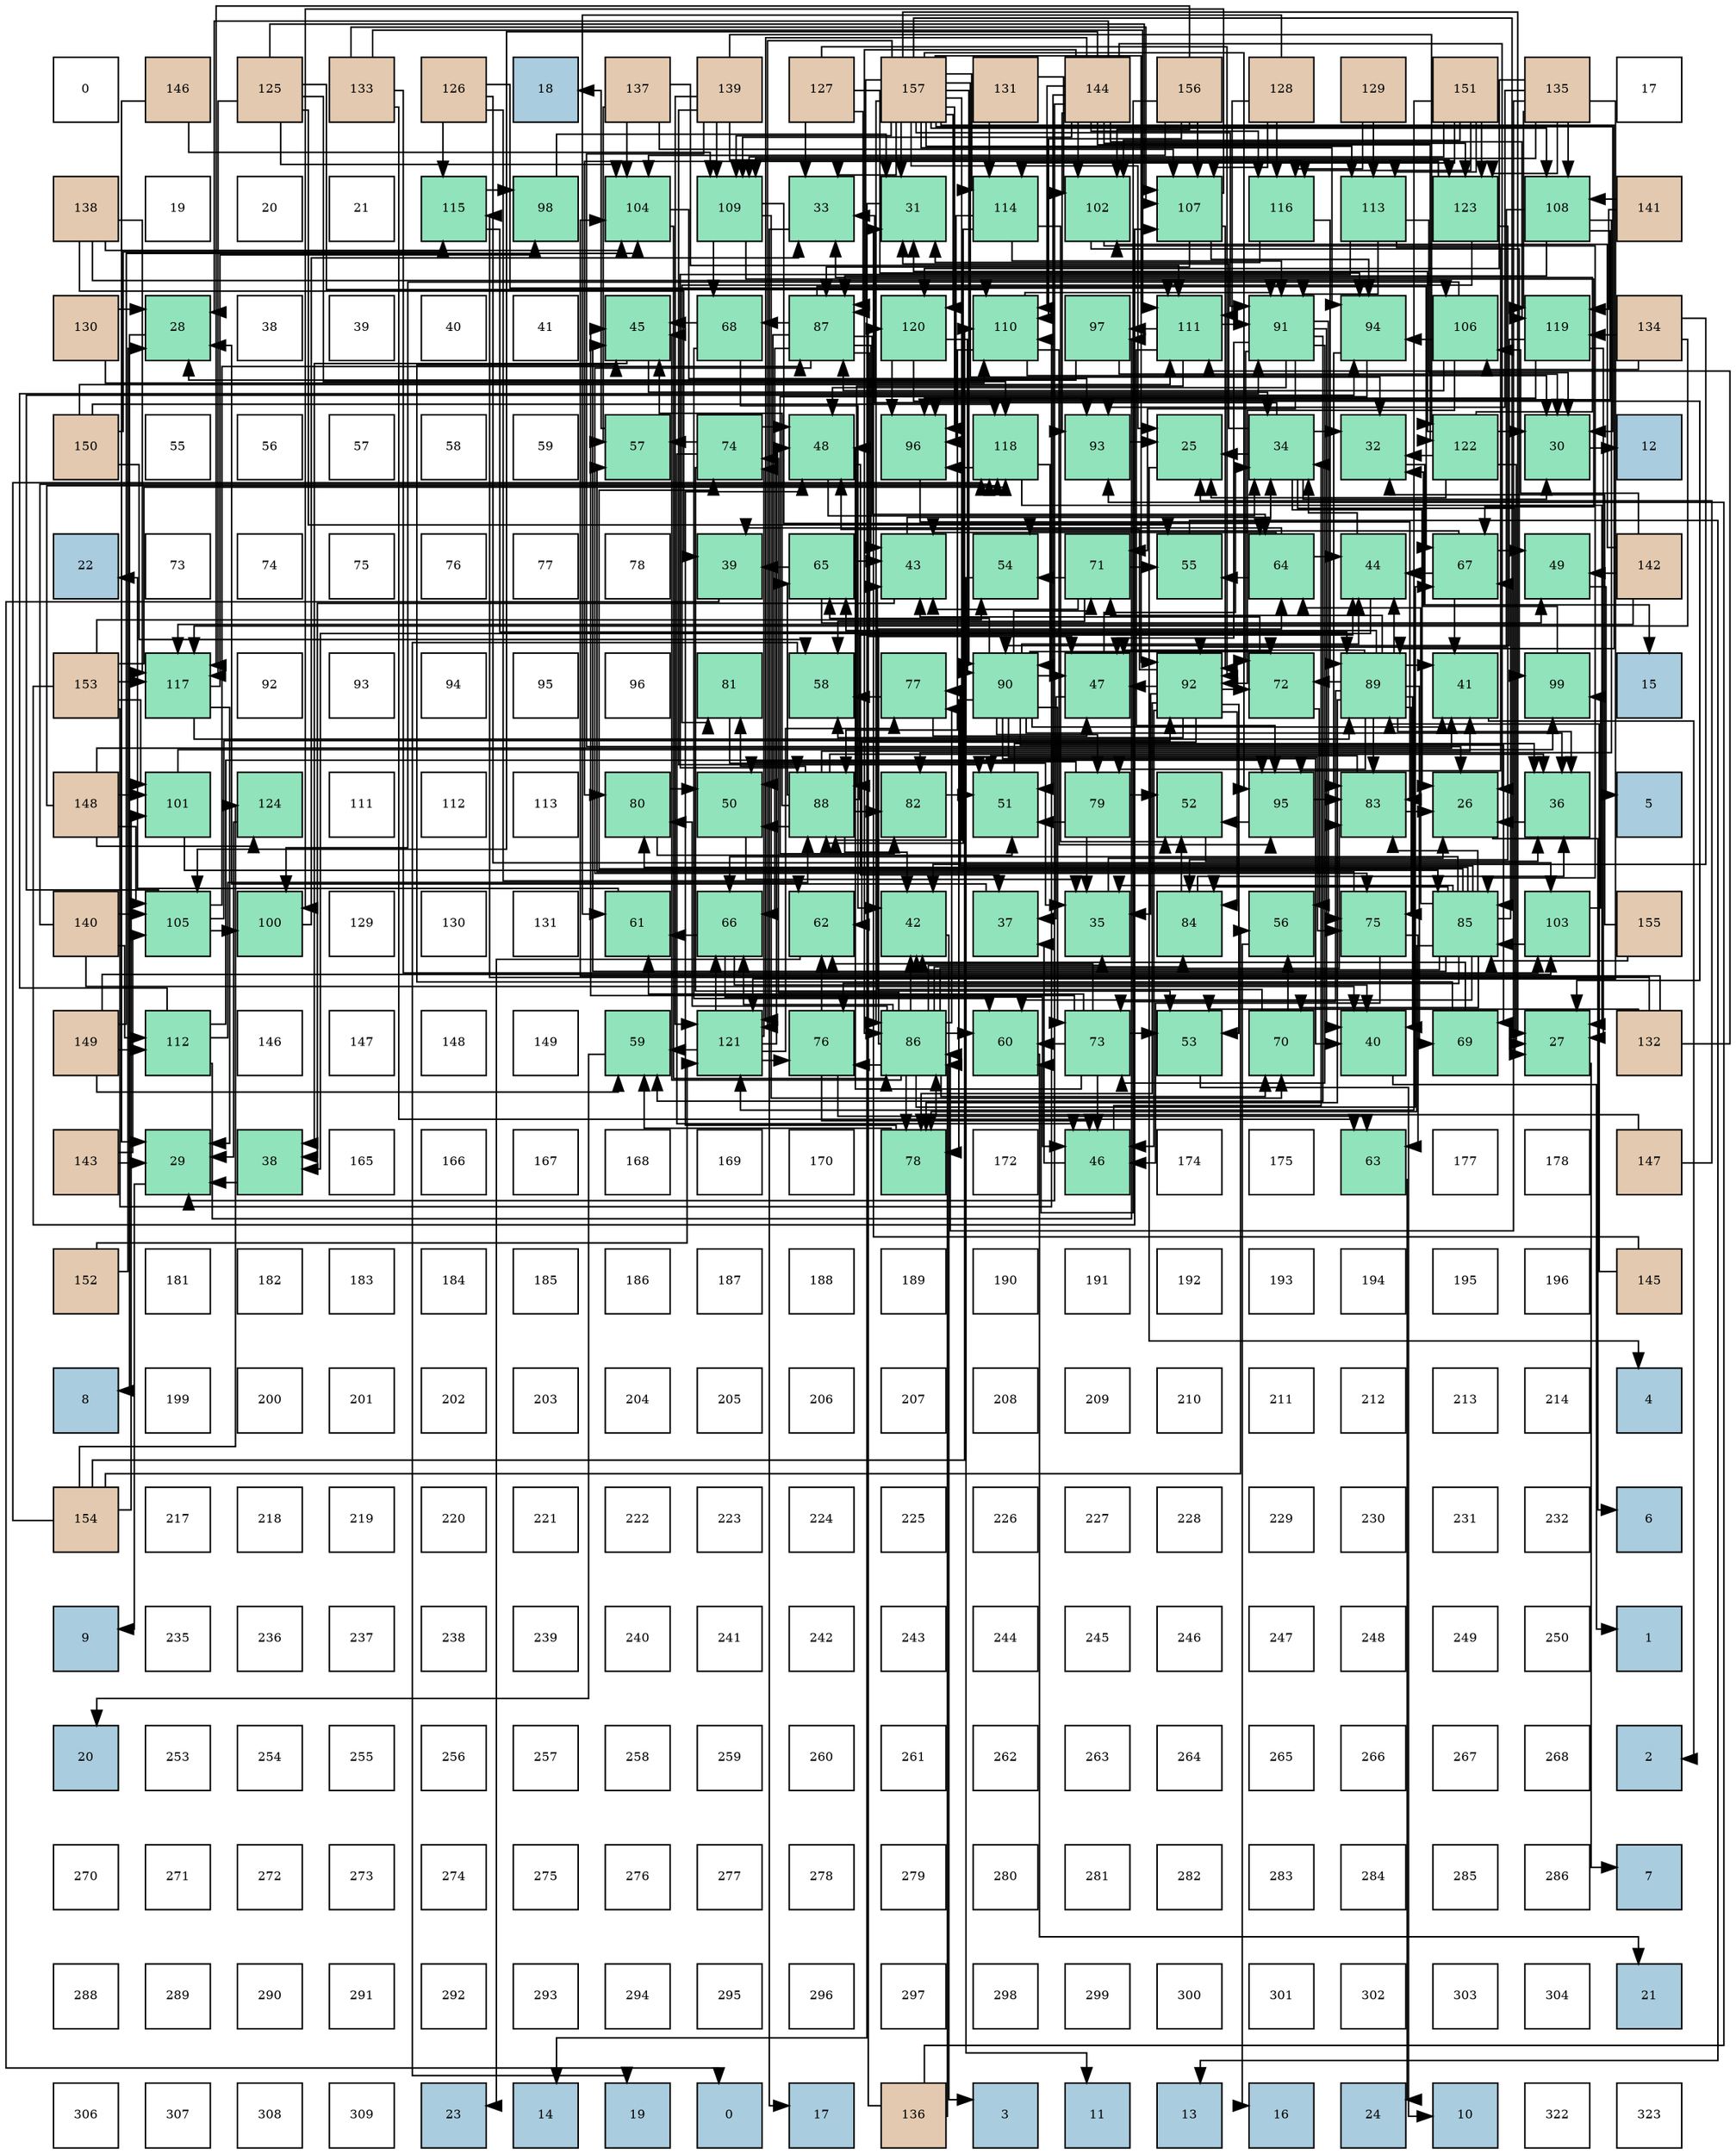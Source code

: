 digraph layout{
 rankdir=TB;
 splines=ortho;
 node [style=filled shape=square fixedsize=true width=0.6];
0[label="0", fontsize=8, fillcolor="#ffffff"];
1[label="146", fontsize=8, fillcolor="#e3c9af"];
2[label="125", fontsize=8, fillcolor="#e3c9af"];
3[label="133", fontsize=8, fillcolor="#e3c9af"];
4[label="126", fontsize=8, fillcolor="#e3c9af"];
5[label="18", fontsize=8, fillcolor="#a9ccde"];
6[label="137", fontsize=8, fillcolor="#e3c9af"];
7[label="139", fontsize=8, fillcolor="#e3c9af"];
8[label="127", fontsize=8, fillcolor="#e3c9af"];
9[label="157", fontsize=8, fillcolor="#e3c9af"];
10[label="131", fontsize=8, fillcolor="#e3c9af"];
11[label="144", fontsize=8, fillcolor="#e3c9af"];
12[label="156", fontsize=8, fillcolor="#e3c9af"];
13[label="128", fontsize=8, fillcolor="#e3c9af"];
14[label="129", fontsize=8, fillcolor="#e3c9af"];
15[label="151", fontsize=8, fillcolor="#e3c9af"];
16[label="135", fontsize=8, fillcolor="#e3c9af"];
17[label="17", fontsize=8, fillcolor="#ffffff"];
18[label="138", fontsize=8, fillcolor="#e3c9af"];
19[label="19", fontsize=8, fillcolor="#ffffff"];
20[label="20", fontsize=8, fillcolor="#ffffff"];
21[label="21", fontsize=8, fillcolor="#ffffff"];
22[label="115", fontsize=8, fillcolor="#91e3bb"];
23[label="98", fontsize=8, fillcolor="#91e3bb"];
24[label="104", fontsize=8, fillcolor="#91e3bb"];
25[label="109", fontsize=8, fillcolor="#91e3bb"];
26[label="33", fontsize=8, fillcolor="#91e3bb"];
27[label="31", fontsize=8, fillcolor="#91e3bb"];
28[label="114", fontsize=8, fillcolor="#91e3bb"];
29[label="102", fontsize=8, fillcolor="#91e3bb"];
30[label="107", fontsize=8, fillcolor="#91e3bb"];
31[label="116", fontsize=8, fillcolor="#91e3bb"];
32[label="113", fontsize=8, fillcolor="#91e3bb"];
33[label="123", fontsize=8, fillcolor="#91e3bb"];
34[label="108", fontsize=8, fillcolor="#91e3bb"];
35[label="141", fontsize=8, fillcolor="#e3c9af"];
36[label="130", fontsize=8, fillcolor="#e3c9af"];
37[label="28", fontsize=8, fillcolor="#91e3bb"];
38[label="38", fontsize=8, fillcolor="#ffffff"];
39[label="39", fontsize=8, fillcolor="#ffffff"];
40[label="40", fontsize=8, fillcolor="#ffffff"];
41[label="41", fontsize=8, fillcolor="#ffffff"];
42[label="45", fontsize=8, fillcolor="#91e3bb"];
43[label="68", fontsize=8, fillcolor="#91e3bb"];
44[label="87", fontsize=8, fillcolor="#91e3bb"];
45[label="120", fontsize=8, fillcolor="#91e3bb"];
46[label="110", fontsize=8, fillcolor="#91e3bb"];
47[label="97", fontsize=8, fillcolor="#91e3bb"];
48[label="111", fontsize=8, fillcolor="#91e3bb"];
49[label="91", fontsize=8, fillcolor="#91e3bb"];
50[label="94", fontsize=8, fillcolor="#91e3bb"];
51[label="106", fontsize=8, fillcolor="#91e3bb"];
52[label="119", fontsize=8, fillcolor="#91e3bb"];
53[label="134", fontsize=8, fillcolor="#e3c9af"];
54[label="150", fontsize=8, fillcolor="#e3c9af"];
55[label="55", fontsize=8, fillcolor="#ffffff"];
56[label="56", fontsize=8, fillcolor="#ffffff"];
57[label="57", fontsize=8, fillcolor="#ffffff"];
58[label="58", fontsize=8, fillcolor="#ffffff"];
59[label="59", fontsize=8, fillcolor="#ffffff"];
60[label="57", fontsize=8, fillcolor="#91e3bb"];
61[label="74", fontsize=8, fillcolor="#91e3bb"];
62[label="48", fontsize=8, fillcolor="#91e3bb"];
63[label="96", fontsize=8, fillcolor="#91e3bb"];
64[label="118", fontsize=8, fillcolor="#91e3bb"];
65[label="93", fontsize=8, fillcolor="#91e3bb"];
66[label="25", fontsize=8, fillcolor="#91e3bb"];
67[label="34", fontsize=8, fillcolor="#91e3bb"];
68[label="32", fontsize=8, fillcolor="#91e3bb"];
69[label="122", fontsize=8, fillcolor="#91e3bb"];
70[label="30", fontsize=8, fillcolor="#91e3bb"];
71[label="12", fontsize=8, fillcolor="#a9ccde"];
72[label="22", fontsize=8, fillcolor="#a9ccde"];
73[label="73", fontsize=8, fillcolor="#ffffff"];
74[label="74", fontsize=8, fillcolor="#ffffff"];
75[label="75", fontsize=8, fillcolor="#ffffff"];
76[label="76", fontsize=8, fillcolor="#ffffff"];
77[label="77", fontsize=8, fillcolor="#ffffff"];
78[label="78", fontsize=8, fillcolor="#ffffff"];
79[label="39", fontsize=8, fillcolor="#91e3bb"];
80[label="65", fontsize=8, fillcolor="#91e3bb"];
81[label="43", fontsize=8, fillcolor="#91e3bb"];
82[label="54", fontsize=8, fillcolor="#91e3bb"];
83[label="71", fontsize=8, fillcolor="#91e3bb"];
84[label="55", fontsize=8, fillcolor="#91e3bb"];
85[label="64", fontsize=8, fillcolor="#91e3bb"];
86[label="44", fontsize=8, fillcolor="#91e3bb"];
87[label="67", fontsize=8, fillcolor="#91e3bb"];
88[label="49", fontsize=8, fillcolor="#91e3bb"];
89[label="142", fontsize=8, fillcolor="#e3c9af"];
90[label="153", fontsize=8, fillcolor="#e3c9af"];
91[label="117", fontsize=8, fillcolor="#91e3bb"];
92[label="92", fontsize=8, fillcolor="#ffffff"];
93[label="93", fontsize=8, fillcolor="#ffffff"];
94[label="94", fontsize=8, fillcolor="#ffffff"];
95[label="95", fontsize=8, fillcolor="#ffffff"];
96[label="96", fontsize=8, fillcolor="#ffffff"];
97[label="81", fontsize=8, fillcolor="#91e3bb"];
98[label="58", fontsize=8, fillcolor="#91e3bb"];
99[label="77", fontsize=8, fillcolor="#91e3bb"];
100[label="90", fontsize=8, fillcolor="#91e3bb"];
101[label="47", fontsize=8, fillcolor="#91e3bb"];
102[label="92", fontsize=8, fillcolor="#91e3bb"];
103[label="72", fontsize=8, fillcolor="#91e3bb"];
104[label="89", fontsize=8, fillcolor="#91e3bb"];
105[label="41", fontsize=8, fillcolor="#91e3bb"];
106[label="99", fontsize=8, fillcolor="#91e3bb"];
107[label="15", fontsize=8, fillcolor="#a9ccde"];
108[label="148", fontsize=8, fillcolor="#e3c9af"];
109[label="101", fontsize=8, fillcolor="#91e3bb"];
110[label="124", fontsize=8, fillcolor="#91e3bb"];
111[label="111", fontsize=8, fillcolor="#ffffff"];
112[label="112", fontsize=8, fillcolor="#ffffff"];
113[label="113", fontsize=8, fillcolor="#ffffff"];
114[label="80", fontsize=8, fillcolor="#91e3bb"];
115[label="50", fontsize=8, fillcolor="#91e3bb"];
116[label="88", fontsize=8, fillcolor="#91e3bb"];
117[label="82", fontsize=8, fillcolor="#91e3bb"];
118[label="51", fontsize=8, fillcolor="#91e3bb"];
119[label="79", fontsize=8, fillcolor="#91e3bb"];
120[label="52", fontsize=8, fillcolor="#91e3bb"];
121[label="95", fontsize=8, fillcolor="#91e3bb"];
122[label="83", fontsize=8, fillcolor="#91e3bb"];
123[label="26", fontsize=8, fillcolor="#91e3bb"];
124[label="36", fontsize=8, fillcolor="#91e3bb"];
125[label="5", fontsize=8, fillcolor="#a9ccde"];
126[label="140", fontsize=8, fillcolor="#e3c9af"];
127[label="105", fontsize=8, fillcolor="#91e3bb"];
128[label="100", fontsize=8, fillcolor="#91e3bb"];
129[label="129", fontsize=8, fillcolor="#ffffff"];
130[label="130", fontsize=8, fillcolor="#ffffff"];
131[label="131", fontsize=8, fillcolor="#ffffff"];
132[label="61", fontsize=8, fillcolor="#91e3bb"];
133[label="66", fontsize=8, fillcolor="#91e3bb"];
134[label="62", fontsize=8, fillcolor="#91e3bb"];
135[label="42", fontsize=8, fillcolor="#91e3bb"];
136[label="37", fontsize=8, fillcolor="#91e3bb"];
137[label="35", fontsize=8, fillcolor="#91e3bb"];
138[label="84", fontsize=8, fillcolor="#91e3bb"];
139[label="56", fontsize=8, fillcolor="#91e3bb"];
140[label="75", fontsize=8, fillcolor="#91e3bb"];
141[label="85", fontsize=8, fillcolor="#91e3bb"];
142[label="103", fontsize=8, fillcolor="#91e3bb"];
143[label="155", fontsize=8, fillcolor="#e3c9af"];
144[label="149", fontsize=8, fillcolor="#e3c9af"];
145[label="112", fontsize=8, fillcolor="#91e3bb"];
146[label="146", fontsize=8, fillcolor="#ffffff"];
147[label="147", fontsize=8, fillcolor="#ffffff"];
148[label="148", fontsize=8, fillcolor="#ffffff"];
149[label="149", fontsize=8, fillcolor="#ffffff"];
150[label="59", fontsize=8, fillcolor="#91e3bb"];
151[label="121", fontsize=8, fillcolor="#91e3bb"];
152[label="76", fontsize=8, fillcolor="#91e3bb"];
153[label="86", fontsize=8, fillcolor="#91e3bb"];
154[label="60", fontsize=8, fillcolor="#91e3bb"];
155[label="73", fontsize=8, fillcolor="#91e3bb"];
156[label="53", fontsize=8, fillcolor="#91e3bb"];
157[label="70", fontsize=8, fillcolor="#91e3bb"];
158[label="40", fontsize=8, fillcolor="#91e3bb"];
159[label="69", fontsize=8, fillcolor="#91e3bb"];
160[label="27", fontsize=8, fillcolor="#91e3bb"];
161[label="132", fontsize=8, fillcolor="#e3c9af"];
162[label="143", fontsize=8, fillcolor="#e3c9af"];
163[label="29", fontsize=8, fillcolor="#91e3bb"];
164[label="38", fontsize=8, fillcolor="#91e3bb"];
165[label="165", fontsize=8, fillcolor="#ffffff"];
166[label="166", fontsize=8, fillcolor="#ffffff"];
167[label="167", fontsize=8, fillcolor="#ffffff"];
168[label="168", fontsize=8, fillcolor="#ffffff"];
169[label="169", fontsize=8, fillcolor="#ffffff"];
170[label="170", fontsize=8, fillcolor="#ffffff"];
171[label="78", fontsize=8, fillcolor="#91e3bb"];
172[label="172", fontsize=8, fillcolor="#ffffff"];
173[label="46", fontsize=8, fillcolor="#91e3bb"];
174[label="174", fontsize=8, fillcolor="#ffffff"];
175[label="175", fontsize=8, fillcolor="#ffffff"];
176[label="63", fontsize=8, fillcolor="#91e3bb"];
177[label="177", fontsize=8, fillcolor="#ffffff"];
178[label="178", fontsize=8, fillcolor="#ffffff"];
179[label="147", fontsize=8, fillcolor="#e3c9af"];
180[label="152", fontsize=8, fillcolor="#e3c9af"];
181[label="181", fontsize=8, fillcolor="#ffffff"];
182[label="182", fontsize=8, fillcolor="#ffffff"];
183[label="183", fontsize=8, fillcolor="#ffffff"];
184[label="184", fontsize=8, fillcolor="#ffffff"];
185[label="185", fontsize=8, fillcolor="#ffffff"];
186[label="186", fontsize=8, fillcolor="#ffffff"];
187[label="187", fontsize=8, fillcolor="#ffffff"];
188[label="188", fontsize=8, fillcolor="#ffffff"];
189[label="189", fontsize=8, fillcolor="#ffffff"];
190[label="190", fontsize=8, fillcolor="#ffffff"];
191[label="191", fontsize=8, fillcolor="#ffffff"];
192[label="192", fontsize=8, fillcolor="#ffffff"];
193[label="193", fontsize=8, fillcolor="#ffffff"];
194[label="194", fontsize=8, fillcolor="#ffffff"];
195[label="195", fontsize=8, fillcolor="#ffffff"];
196[label="196", fontsize=8, fillcolor="#ffffff"];
197[label="145", fontsize=8, fillcolor="#e3c9af"];
198[label="8", fontsize=8, fillcolor="#a9ccde"];
199[label="199", fontsize=8, fillcolor="#ffffff"];
200[label="200", fontsize=8, fillcolor="#ffffff"];
201[label="201", fontsize=8, fillcolor="#ffffff"];
202[label="202", fontsize=8, fillcolor="#ffffff"];
203[label="203", fontsize=8, fillcolor="#ffffff"];
204[label="204", fontsize=8, fillcolor="#ffffff"];
205[label="205", fontsize=8, fillcolor="#ffffff"];
206[label="206", fontsize=8, fillcolor="#ffffff"];
207[label="207", fontsize=8, fillcolor="#ffffff"];
208[label="208", fontsize=8, fillcolor="#ffffff"];
209[label="209", fontsize=8, fillcolor="#ffffff"];
210[label="210", fontsize=8, fillcolor="#ffffff"];
211[label="211", fontsize=8, fillcolor="#ffffff"];
212[label="212", fontsize=8, fillcolor="#ffffff"];
213[label="213", fontsize=8, fillcolor="#ffffff"];
214[label="214", fontsize=8, fillcolor="#ffffff"];
215[label="4", fontsize=8, fillcolor="#a9ccde"];
216[label="154", fontsize=8, fillcolor="#e3c9af"];
217[label="217", fontsize=8, fillcolor="#ffffff"];
218[label="218", fontsize=8, fillcolor="#ffffff"];
219[label="219", fontsize=8, fillcolor="#ffffff"];
220[label="220", fontsize=8, fillcolor="#ffffff"];
221[label="221", fontsize=8, fillcolor="#ffffff"];
222[label="222", fontsize=8, fillcolor="#ffffff"];
223[label="223", fontsize=8, fillcolor="#ffffff"];
224[label="224", fontsize=8, fillcolor="#ffffff"];
225[label="225", fontsize=8, fillcolor="#ffffff"];
226[label="226", fontsize=8, fillcolor="#ffffff"];
227[label="227", fontsize=8, fillcolor="#ffffff"];
228[label="228", fontsize=8, fillcolor="#ffffff"];
229[label="229", fontsize=8, fillcolor="#ffffff"];
230[label="230", fontsize=8, fillcolor="#ffffff"];
231[label="231", fontsize=8, fillcolor="#ffffff"];
232[label="232", fontsize=8, fillcolor="#ffffff"];
233[label="6", fontsize=8, fillcolor="#a9ccde"];
234[label="9", fontsize=8, fillcolor="#a9ccde"];
235[label="235", fontsize=8, fillcolor="#ffffff"];
236[label="236", fontsize=8, fillcolor="#ffffff"];
237[label="237", fontsize=8, fillcolor="#ffffff"];
238[label="238", fontsize=8, fillcolor="#ffffff"];
239[label="239", fontsize=8, fillcolor="#ffffff"];
240[label="240", fontsize=8, fillcolor="#ffffff"];
241[label="241", fontsize=8, fillcolor="#ffffff"];
242[label="242", fontsize=8, fillcolor="#ffffff"];
243[label="243", fontsize=8, fillcolor="#ffffff"];
244[label="244", fontsize=8, fillcolor="#ffffff"];
245[label="245", fontsize=8, fillcolor="#ffffff"];
246[label="246", fontsize=8, fillcolor="#ffffff"];
247[label="247", fontsize=8, fillcolor="#ffffff"];
248[label="248", fontsize=8, fillcolor="#ffffff"];
249[label="249", fontsize=8, fillcolor="#ffffff"];
250[label="250", fontsize=8, fillcolor="#ffffff"];
251[label="1", fontsize=8, fillcolor="#a9ccde"];
252[label="20", fontsize=8, fillcolor="#a9ccde"];
253[label="253", fontsize=8, fillcolor="#ffffff"];
254[label="254", fontsize=8, fillcolor="#ffffff"];
255[label="255", fontsize=8, fillcolor="#ffffff"];
256[label="256", fontsize=8, fillcolor="#ffffff"];
257[label="257", fontsize=8, fillcolor="#ffffff"];
258[label="258", fontsize=8, fillcolor="#ffffff"];
259[label="259", fontsize=8, fillcolor="#ffffff"];
260[label="260", fontsize=8, fillcolor="#ffffff"];
261[label="261", fontsize=8, fillcolor="#ffffff"];
262[label="262", fontsize=8, fillcolor="#ffffff"];
263[label="263", fontsize=8, fillcolor="#ffffff"];
264[label="264", fontsize=8, fillcolor="#ffffff"];
265[label="265", fontsize=8, fillcolor="#ffffff"];
266[label="266", fontsize=8, fillcolor="#ffffff"];
267[label="267", fontsize=8, fillcolor="#ffffff"];
268[label="268", fontsize=8, fillcolor="#ffffff"];
269[label="2", fontsize=8, fillcolor="#a9ccde"];
270[label="270", fontsize=8, fillcolor="#ffffff"];
271[label="271", fontsize=8, fillcolor="#ffffff"];
272[label="272", fontsize=8, fillcolor="#ffffff"];
273[label="273", fontsize=8, fillcolor="#ffffff"];
274[label="274", fontsize=8, fillcolor="#ffffff"];
275[label="275", fontsize=8, fillcolor="#ffffff"];
276[label="276", fontsize=8, fillcolor="#ffffff"];
277[label="277", fontsize=8, fillcolor="#ffffff"];
278[label="278", fontsize=8, fillcolor="#ffffff"];
279[label="279", fontsize=8, fillcolor="#ffffff"];
280[label="280", fontsize=8, fillcolor="#ffffff"];
281[label="281", fontsize=8, fillcolor="#ffffff"];
282[label="282", fontsize=8, fillcolor="#ffffff"];
283[label="283", fontsize=8, fillcolor="#ffffff"];
284[label="284", fontsize=8, fillcolor="#ffffff"];
285[label="285", fontsize=8, fillcolor="#ffffff"];
286[label="286", fontsize=8, fillcolor="#ffffff"];
287[label="7", fontsize=8, fillcolor="#a9ccde"];
288[label="288", fontsize=8, fillcolor="#ffffff"];
289[label="289", fontsize=8, fillcolor="#ffffff"];
290[label="290", fontsize=8, fillcolor="#ffffff"];
291[label="291", fontsize=8, fillcolor="#ffffff"];
292[label="292", fontsize=8, fillcolor="#ffffff"];
293[label="293", fontsize=8, fillcolor="#ffffff"];
294[label="294", fontsize=8, fillcolor="#ffffff"];
295[label="295", fontsize=8, fillcolor="#ffffff"];
296[label="296", fontsize=8, fillcolor="#ffffff"];
297[label="297", fontsize=8, fillcolor="#ffffff"];
298[label="298", fontsize=8, fillcolor="#ffffff"];
299[label="299", fontsize=8, fillcolor="#ffffff"];
300[label="300", fontsize=8, fillcolor="#ffffff"];
301[label="301", fontsize=8, fillcolor="#ffffff"];
302[label="302", fontsize=8, fillcolor="#ffffff"];
303[label="303", fontsize=8, fillcolor="#ffffff"];
304[label="304", fontsize=8, fillcolor="#ffffff"];
305[label="21", fontsize=8, fillcolor="#a9ccde"];
306[label="306", fontsize=8, fillcolor="#ffffff"];
307[label="307", fontsize=8, fillcolor="#ffffff"];
308[label="308", fontsize=8, fillcolor="#ffffff"];
309[label="309", fontsize=8, fillcolor="#ffffff"];
310[label="23", fontsize=8, fillcolor="#a9ccde"];
311[label="14", fontsize=8, fillcolor="#a9ccde"];
312[label="19", fontsize=8, fillcolor="#a9ccde"];
313[label="0", fontsize=8, fillcolor="#a9ccde"];
314[label="17", fontsize=8, fillcolor="#a9ccde"];
315[label="136", fontsize=8, fillcolor="#e3c9af"];
316[label="3", fontsize=8, fillcolor="#a9ccde"];
317[label="11", fontsize=8, fillcolor="#a9ccde"];
318[label="13", fontsize=8, fillcolor="#a9ccde"];
319[label="16", fontsize=8, fillcolor="#a9ccde"];
320[label="24", fontsize=8, fillcolor="#a9ccde"];
321[label="10", fontsize=8, fillcolor="#a9ccde"];
322[label="322", fontsize=8, fillcolor="#ffffff"];
323[label="323", fontsize=8, fillcolor="#ffffff"];
edge [constraint=false, style=vis];66 -> 215;
123 -> 233;
160 -> 287;
37 -> 198;
163 -> 234;
70 -> 71;
27 -> 311;
68 -> 107;
26 -> 314;
67 -> 66;
67 -> 123;
67 -> 160;
67 -> 70;
67 -> 27;
67 -> 68;
67 -> 26;
137 -> 123;
124 -> 123;
136 -> 37;
164 -> 163;
79 -> 313;
158 -> 251;
105 -> 269;
135 -> 316;
81 -> 67;
81 -> 164;
86 -> 67;
86 -> 164;
42 -> 67;
42 -> 164;
173 -> 67;
173 -> 136;
101 -> 67;
101 -> 136;
62 -> 67;
62 -> 136;
88 -> 125;
115 -> 137;
118 -> 124;
120 -> 124;
156 -> 321;
82 -> 317;
84 -> 318;
139 -> 319;
60 -> 5;
98 -> 312;
150 -> 252;
154 -> 305;
132 -> 72;
134 -> 310;
176 -> 320;
85 -> 79;
85 -> 81;
85 -> 86;
85 -> 84;
80 -> 79;
80 -> 81;
80 -> 88;
133 -> 158;
133 -> 173;
133 -> 132;
87 -> 105;
87 -> 86;
87 -> 88;
87 -> 82;
43 -> 135;
43 -> 42;
43 -> 154;
159 -> 135;
159 -> 42;
157 -> 81;
157 -> 139;
83 -> 81;
83 -> 82;
83 -> 84;
83 -> 98;
103 -> 81;
103 -> 139;
155 -> 42;
155 -> 173;
155 -> 62;
155 -> 156;
155 -> 154;
155 -> 132;
155 -> 134;
61 -> 173;
61 -> 62;
61 -> 156;
61 -> 60;
140 -> 173;
140 -> 60;
140 -> 176;
152 -> 173;
152 -> 134;
152 -> 176;
99 -> 101;
99 -> 98;
171 -> 62;
171 -> 150;
119 -> 137;
119 -> 115;
119 -> 118;
119 -> 120;
114 -> 115;
114 -> 118;
97 -> 137;
117 -> 118;
122 -> 123;
122 -> 118;
138 -> 124;
138 -> 120;
141 -> 137;
141 -> 135;
141 -> 42;
141 -> 154;
141 -> 85;
141 -> 133;
141 -> 87;
141 -> 157;
141 -> 61;
141 -> 152;
141 -> 99;
141 -> 171;
141 -> 114;
141 -> 122;
141 -> 138;
153 -> 137;
153 -> 135;
153 -> 42;
153 -> 154;
153 -> 85;
153 -> 133;
153 -> 87;
153 -> 157;
153 -> 61;
153 -> 152;
153 -> 99;
153 -> 171;
153 -> 114;
153 -> 122;
153 -> 138;
44 -> 81;
44 -> 101;
44 -> 115;
44 -> 85;
44 -> 133;
44 -> 87;
44 -> 43;
44 -> 140;
116 -> 124;
116 -> 105;
116 -> 135;
116 -> 86;
116 -> 42;
116 -> 115;
116 -> 80;
116 -> 97;
116 -> 117;
104 -> 124;
104 -> 158;
104 -> 105;
104 -> 86;
104 -> 101;
104 -> 80;
104 -> 159;
104 -> 83;
104 -> 103;
104 -> 155;
104 -> 140;
104 -> 171;
104 -> 119;
104 -> 122;
100 -> 124;
100 -> 158;
100 -> 105;
100 -> 86;
100 -> 101;
100 -> 80;
100 -> 159;
100 -> 83;
100 -> 103;
100 -> 155;
100 -> 140;
100 -> 171;
100 -> 119;
49 -> 158;
49 -> 101;
49 -> 62;
49 -> 150;
49 -> 83;
49 -> 103;
49 -> 155;
49 -> 140;
102 -> 137;
102 -> 173;
102 -> 101;
102 -> 62;
102 -> 156;
102 -> 98;
102 -> 134;
102 -> 103;
102 -> 171;
102 -> 138;
65 -> 66;
50 -> 117;
50 -> 122;
121 -> 120;
121 -> 122;
63 -> 122;
47 -> 37;
47 -> 70;
23 -> 27;
106 -> 68;
128 -> 26;
109 -> 141;
109 -> 106;
29 -> 141;
29 -> 106;
142 -> 141;
142 -> 106;
24 -> 153;
24 -> 65;
127 -> 44;
127 -> 102;
127 -> 50;
127 -> 128;
51 -> 44;
51 -> 102;
51 -> 50;
51 -> 128;
30 -> 44;
30 -> 102;
30 -> 50;
30 -> 128;
34 -> 117;
34 -> 44;
34 -> 102;
34 -> 63;
25 -> 85;
25 -> 87;
25 -> 43;
25 -> 157;
46 -> 70;
46 -> 116;
46 -> 49;
46 -> 121;
48 -> 116;
48 -> 49;
48 -> 121;
48 -> 47;
145 -> 116;
145 -> 49;
145 -> 121;
145 -> 47;
32 -> 70;
32 -> 116;
32 -> 49;
32 -> 121;
28 -> 120;
28 -> 116;
28 -> 49;
28 -> 63;
22 -> 104;
22 -> 23;
31 -> 27;
31 -> 104;
91 -> 163;
91 -> 104;
91 -> 23;
64 -> 160;
64 -> 100;
64 -> 63;
52 -> 160;
52 -> 100;
52 -> 63;
45 -> 160;
45 -> 100;
45 -> 63;
151 -> 62;
151 -> 150;
151 -> 133;
151 -> 61;
151 -> 152;
151 -> 99;
69 -> 66;
69 -> 160;
69 -> 70;
69 -> 27;
69 -> 68;
69 -> 26;
33 -> 114;
33 -> 97;
33 -> 138;
110 -> 163;
2 -> 84;
2 -> 24;
2 -> 30;
2 -> 46;
2 -> 91;
2 -> 64;
4 -> 134;
4 -> 142;
4 -> 48;
4 -> 22;
8 -> 26;
8 -> 44;
8 -> 102;
8 -> 50;
13 -> 132;
13 -> 30;
13 -> 48;
13 -> 31;
14 -> 32;
14 -> 31;
36 -> 37;
36 -> 46;
10 -> 29;
10 -> 28;
161 -> 156;
161 -> 24;
161 -> 48;
161 -> 22;
3 -> 176;
3 -> 142;
3 -> 30;
3 -> 48;
53 -> 135;
53 -> 51;
53 -> 91;
53 -> 52;
16 -> 153;
16 -> 65;
16 -> 34;
16 -> 25;
16 -> 52;
16 -> 45;
16 -> 151;
16 -> 33;
315 -> 153;
315 -> 65;
315 -> 45;
6 -> 60;
6 -> 24;
6 -> 30;
6 -> 48;
18 -> 79;
18 -> 24;
18 -> 51;
18 -> 91;
7 -> 123;
7 -> 118;
7 -> 25;
7 -> 151;
7 -> 69;
7 -> 33;
126 -> 158;
126 -> 127;
126 -> 145;
126 -> 64;
35 -> 34;
35 -> 52;
89 -> 88;
89 -> 29;
89 -> 51;
89 -> 91;
162 -> 163;
162 -> 127;
11 -> 123;
11 -> 37;
11 -> 163;
11 -> 118;
11 -> 153;
11 -> 65;
11 -> 29;
11 -> 127;
11 -> 25;
11 -> 46;
11 -> 31;
11 -> 52;
11 -> 151;
11 -> 69;
11 -> 33;
197 -> 27;
197 -> 104;
1 -> 163;
1 -> 25;
179 -> 66;
179 -> 153;
108 -> 105;
108 -> 109;
108 -> 127;
108 -> 64;
108 -> 110;
144 -> 150;
144 -> 142;
144 -> 24;
144 -> 145;
54 -> 98;
54 -> 48;
54 -> 22;
54 -> 64;
15 -> 29;
15 -> 25;
15 -> 32;
15 -> 28;
15 -> 31;
15 -> 151;
15 -> 33;
180 -> 37;
180 -> 151;
90 -> 82;
90 -> 109;
90 -> 30;
90 -> 46;
90 -> 91;
90 -> 64;
216 -> 139;
216 -> 109;
216 -> 46;
216 -> 64;
216 -> 110;
143 -> 68;
143 -> 141;
12 -> 154;
12 -> 29;
12 -> 24;
12 -> 30;
12 -> 46;
12 -> 91;
9 -> 66;
9 -> 160;
9 -> 70;
9 -> 27;
9 -> 68;
9 -> 26;
9 -> 141;
9 -> 153;
9 -> 44;
9 -> 116;
9 -> 104;
9 -> 100;
9 -> 49;
9 -> 102;
9 -> 50;
9 -> 121;
9 -> 63;
9 -> 34;
9 -> 25;
9 -> 32;
9 -> 28;
9 -> 45;
9 -> 151;
edge [constraint=true, style=invis];
0 -> 18 -> 36 -> 54 -> 72 -> 90 -> 108 -> 126 -> 144 -> 162 -> 180 -> 198 -> 216 -> 234 -> 252 -> 270 -> 288 -> 306;
1 -> 19 -> 37 -> 55 -> 73 -> 91 -> 109 -> 127 -> 145 -> 163 -> 181 -> 199 -> 217 -> 235 -> 253 -> 271 -> 289 -> 307;
2 -> 20 -> 38 -> 56 -> 74 -> 92 -> 110 -> 128 -> 146 -> 164 -> 182 -> 200 -> 218 -> 236 -> 254 -> 272 -> 290 -> 308;
3 -> 21 -> 39 -> 57 -> 75 -> 93 -> 111 -> 129 -> 147 -> 165 -> 183 -> 201 -> 219 -> 237 -> 255 -> 273 -> 291 -> 309;
4 -> 22 -> 40 -> 58 -> 76 -> 94 -> 112 -> 130 -> 148 -> 166 -> 184 -> 202 -> 220 -> 238 -> 256 -> 274 -> 292 -> 310;
5 -> 23 -> 41 -> 59 -> 77 -> 95 -> 113 -> 131 -> 149 -> 167 -> 185 -> 203 -> 221 -> 239 -> 257 -> 275 -> 293 -> 311;
6 -> 24 -> 42 -> 60 -> 78 -> 96 -> 114 -> 132 -> 150 -> 168 -> 186 -> 204 -> 222 -> 240 -> 258 -> 276 -> 294 -> 312;
7 -> 25 -> 43 -> 61 -> 79 -> 97 -> 115 -> 133 -> 151 -> 169 -> 187 -> 205 -> 223 -> 241 -> 259 -> 277 -> 295 -> 313;
8 -> 26 -> 44 -> 62 -> 80 -> 98 -> 116 -> 134 -> 152 -> 170 -> 188 -> 206 -> 224 -> 242 -> 260 -> 278 -> 296 -> 314;
9 -> 27 -> 45 -> 63 -> 81 -> 99 -> 117 -> 135 -> 153 -> 171 -> 189 -> 207 -> 225 -> 243 -> 261 -> 279 -> 297 -> 315;
10 -> 28 -> 46 -> 64 -> 82 -> 100 -> 118 -> 136 -> 154 -> 172 -> 190 -> 208 -> 226 -> 244 -> 262 -> 280 -> 298 -> 316;
11 -> 29 -> 47 -> 65 -> 83 -> 101 -> 119 -> 137 -> 155 -> 173 -> 191 -> 209 -> 227 -> 245 -> 263 -> 281 -> 299 -> 317;
12 -> 30 -> 48 -> 66 -> 84 -> 102 -> 120 -> 138 -> 156 -> 174 -> 192 -> 210 -> 228 -> 246 -> 264 -> 282 -> 300 -> 318;
13 -> 31 -> 49 -> 67 -> 85 -> 103 -> 121 -> 139 -> 157 -> 175 -> 193 -> 211 -> 229 -> 247 -> 265 -> 283 -> 301 -> 319;
14 -> 32 -> 50 -> 68 -> 86 -> 104 -> 122 -> 140 -> 158 -> 176 -> 194 -> 212 -> 230 -> 248 -> 266 -> 284 -> 302 -> 320;
15 -> 33 -> 51 -> 69 -> 87 -> 105 -> 123 -> 141 -> 159 -> 177 -> 195 -> 213 -> 231 -> 249 -> 267 -> 285 -> 303 -> 321;
16 -> 34 -> 52 -> 70 -> 88 -> 106 -> 124 -> 142 -> 160 -> 178 -> 196 -> 214 -> 232 -> 250 -> 268 -> 286 -> 304 -> 322;
17 -> 35 -> 53 -> 71 -> 89 -> 107 -> 125 -> 143 -> 161 -> 179 -> 197 -> 215 -> 233 -> 251 -> 269 -> 287 -> 305 -> 323;
rank = same {0 -> 1 -> 2 -> 3 -> 4 -> 5 -> 6 -> 7 -> 8 -> 9 -> 10 -> 11 -> 12 -> 13 -> 14 -> 15 -> 16 -> 17};
rank = same {18 -> 19 -> 20 -> 21 -> 22 -> 23 -> 24 -> 25 -> 26 -> 27 -> 28 -> 29 -> 30 -> 31 -> 32 -> 33 -> 34 -> 35};
rank = same {36 -> 37 -> 38 -> 39 -> 40 -> 41 -> 42 -> 43 -> 44 -> 45 -> 46 -> 47 -> 48 -> 49 -> 50 -> 51 -> 52 -> 53};
rank = same {54 -> 55 -> 56 -> 57 -> 58 -> 59 -> 60 -> 61 -> 62 -> 63 -> 64 -> 65 -> 66 -> 67 -> 68 -> 69 -> 70 -> 71};
rank = same {72 -> 73 -> 74 -> 75 -> 76 -> 77 -> 78 -> 79 -> 80 -> 81 -> 82 -> 83 -> 84 -> 85 -> 86 -> 87 -> 88 -> 89};
rank = same {90 -> 91 -> 92 -> 93 -> 94 -> 95 -> 96 -> 97 -> 98 -> 99 -> 100 -> 101 -> 102 -> 103 -> 104 -> 105 -> 106 -> 107};
rank = same {108 -> 109 -> 110 -> 111 -> 112 -> 113 -> 114 -> 115 -> 116 -> 117 -> 118 -> 119 -> 120 -> 121 -> 122 -> 123 -> 124 -> 125};
rank = same {126 -> 127 -> 128 -> 129 -> 130 -> 131 -> 132 -> 133 -> 134 -> 135 -> 136 -> 137 -> 138 -> 139 -> 140 -> 141 -> 142 -> 143};
rank = same {144 -> 145 -> 146 -> 147 -> 148 -> 149 -> 150 -> 151 -> 152 -> 153 -> 154 -> 155 -> 156 -> 157 -> 158 -> 159 -> 160 -> 161};
rank = same {162 -> 163 -> 164 -> 165 -> 166 -> 167 -> 168 -> 169 -> 170 -> 171 -> 172 -> 173 -> 174 -> 175 -> 176 -> 177 -> 178 -> 179};
rank = same {180 -> 181 -> 182 -> 183 -> 184 -> 185 -> 186 -> 187 -> 188 -> 189 -> 190 -> 191 -> 192 -> 193 -> 194 -> 195 -> 196 -> 197};
rank = same {198 -> 199 -> 200 -> 201 -> 202 -> 203 -> 204 -> 205 -> 206 -> 207 -> 208 -> 209 -> 210 -> 211 -> 212 -> 213 -> 214 -> 215};
rank = same {216 -> 217 -> 218 -> 219 -> 220 -> 221 -> 222 -> 223 -> 224 -> 225 -> 226 -> 227 -> 228 -> 229 -> 230 -> 231 -> 232 -> 233};
rank = same {234 -> 235 -> 236 -> 237 -> 238 -> 239 -> 240 -> 241 -> 242 -> 243 -> 244 -> 245 -> 246 -> 247 -> 248 -> 249 -> 250 -> 251};
rank = same {252 -> 253 -> 254 -> 255 -> 256 -> 257 -> 258 -> 259 -> 260 -> 261 -> 262 -> 263 -> 264 -> 265 -> 266 -> 267 -> 268 -> 269};
rank = same {270 -> 271 -> 272 -> 273 -> 274 -> 275 -> 276 -> 277 -> 278 -> 279 -> 280 -> 281 -> 282 -> 283 -> 284 -> 285 -> 286 -> 287};
rank = same {288 -> 289 -> 290 -> 291 -> 292 -> 293 -> 294 -> 295 -> 296 -> 297 -> 298 -> 299 -> 300 -> 301 -> 302 -> 303 -> 304 -> 305};
rank = same {306 -> 307 -> 308 -> 309 -> 310 -> 311 -> 312 -> 313 -> 314 -> 315 -> 316 -> 317 -> 318 -> 319 -> 320 -> 321 -> 322 -> 323};
}